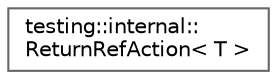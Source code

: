 digraph "Graphical Class Hierarchy"
{
 // LATEX_PDF_SIZE
  bgcolor="transparent";
  edge [fontname=Helvetica,fontsize=10,labelfontname=Helvetica,labelfontsize=10];
  node [fontname=Helvetica,fontsize=10,shape=box,height=0.2,width=0.4];
  rankdir="LR";
  Node0 [id="Node000000",label="testing::internal::\lReturnRefAction\< T \>",height=0.2,width=0.4,color="grey40", fillcolor="white", style="filled",URL="$classtesting_1_1internal_1_1_return_ref_action.html",tooltip=" "];
}
